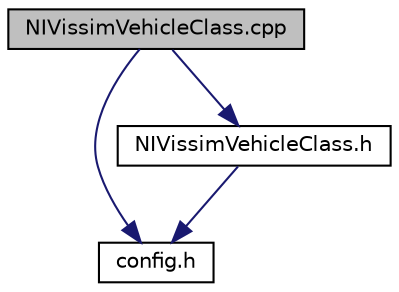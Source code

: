 digraph "NIVissimVehicleClass.cpp"
{
  edge [fontname="Helvetica",fontsize="10",labelfontname="Helvetica",labelfontsize="10"];
  node [fontname="Helvetica",fontsize="10",shape=record];
  Node0 [label="NIVissimVehicleClass.cpp",height=0.2,width=0.4,color="black", fillcolor="grey75", style="filled", fontcolor="black"];
  Node0 -> Node1 [color="midnightblue",fontsize="10",style="solid",fontname="Helvetica"];
  Node1 [label="config.h",height=0.2,width=0.4,color="black", fillcolor="white", style="filled",URL="$db/d16/config_8h.html"];
  Node0 -> Node2 [color="midnightblue",fontsize="10",style="solid",fontname="Helvetica"];
  Node2 [label="NIVissimVehicleClass.h",height=0.2,width=0.4,color="black", fillcolor="white", style="filled",URL="$da/dcc/_n_i_vissim_vehicle_class_8h.html"];
  Node2 -> Node1 [color="midnightblue",fontsize="10",style="solid",fontname="Helvetica"];
}
